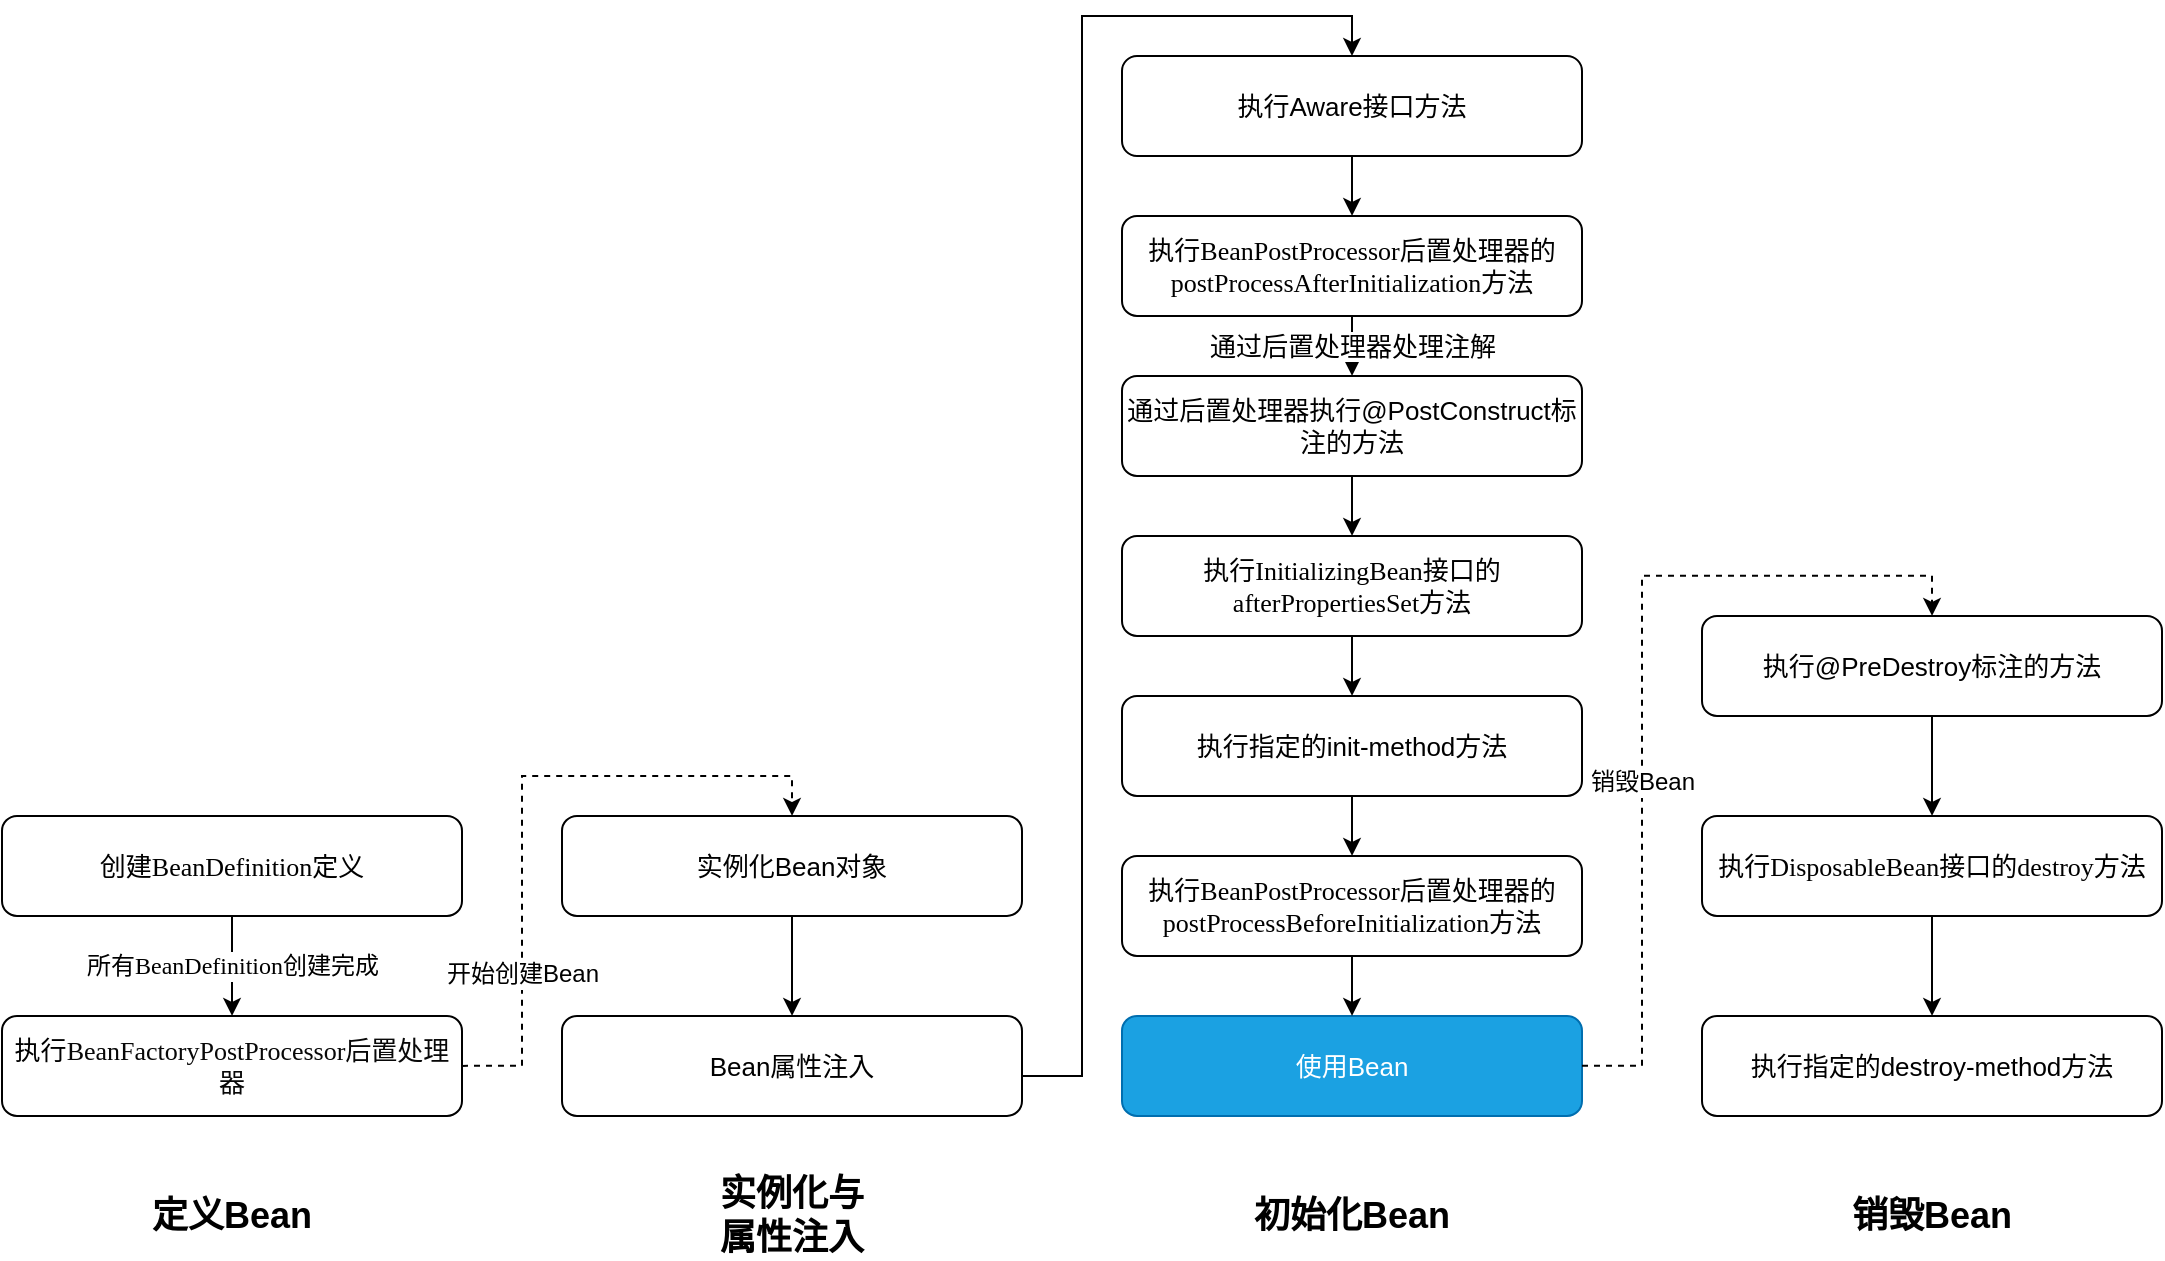 <mxfile version="14.5.1" type="device"><diagram id="um9f0TSRtyoCyNL8nGaq" name="第 1 页"><mxGraphModel dx="1086" dy="806" grid="1" gridSize="10" guides="1" tooltips="1" connect="1" arrows="1" fold="1" page="1" pageScale="1" pageWidth="1200" pageHeight="1600" math="0" shadow="0"><root><mxCell id="0"/><mxCell id="1" parent="0"/><mxCell id="6fqQ_DyfQkU9fbYHyVP5-4" value="实例化Bean对象" style="rounded=1;whiteSpace=wrap;html=1;fontSize=13;" parent="1" vertex="1"><mxGeometry x="320" y="469.94" width="230" height="50" as="geometry"/></mxCell><mxCell id="6fqQ_DyfQkU9fbYHyVP5-6" value="Bean属性注入" style="rounded=1;whiteSpace=wrap;html=1;fontSize=13;" parent="1" vertex="1"><mxGeometry x="320" y="569.94" width="230" height="50" as="geometry"/></mxCell><mxCell id="6fqQ_DyfQkU9fbYHyVP5-7" value="" style="edgeStyle=orthogonalEdgeStyle;rounded=0;orthogonalLoop=1;jettySize=auto;html=1;fontSize=13;" parent="1" source="6fqQ_DyfQkU9fbYHyVP5-4" target="6fqQ_DyfQkU9fbYHyVP5-6" edge="1"><mxGeometry relative="1" as="geometry"/></mxCell><mxCell id="6fqQ_DyfQkU9fbYHyVP5-32" style="edgeStyle=orthogonalEdgeStyle;rounded=0;orthogonalLoop=1;jettySize=auto;html=1;entryX=0.5;entryY=0;entryDx=0;entryDy=0;fontSize=12;" parent="1" source="6fqQ_DyfQkU9fbYHyVP5-8" target="6fqQ_DyfQkU9fbYHyVP5-10" edge="1"><mxGeometry relative="1" as="geometry"/></mxCell><mxCell id="6fqQ_DyfQkU9fbYHyVP5-8" value="执行Aware接口方法" style="rounded=1;whiteSpace=wrap;html=1;fontSize=13;" parent="1" vertex="1"><mxGeometry x="600" y="90" width="230" height="50" as="geometry"/></mxCell><mxCell id="6fqQ_DyfQkU9fbYHyVP5-9" value="" style="edgeStyle=orthogonalEdgeStyle;rounded=0;orthogonalLoop=1;jettySize=auto;html=1;fontSize=13;" parent="1" source="6fqQ_DyfQkU9fbYHyVP5-6" target="6fqQ_DyfQkU9fbYHyVP5-8" edge="1"><mxGeometry relative="1" as="geometry"><Array as="points"><mxPoint x="580" y="600"/><mxPoint x="580" y="70"/><mxPoint x="715" y="70"/></Array></mxGeometry></mxCell><mxCell id="6fqQ_DyfQkU9fbYHyVP5-10" value="执行&lt;span style=&quot;background-color: rgb(255, 255, 255); font-family: &amp;quot;jetbrains mono&amp;quot;; font-size: 13px;&quot;&gt;BeanPostProcessor后置处理器的&lt;/span&gt;&lt;font face=&quot;jetbrains mono&quot; style=&quot;font-size: 13px;&quot;&gt;&lt;span style=&quot;font-size: 13px;&quot;&gt;postProcessAfterInitialization方法&lt;/span&gt;&lt;/font&gt;" style="rounded=1;whiteSpace=wrap;html=1;fontSize=13;" parent="1" vertex="1"><mxGeometry x="600" y="169.94" width="230" height="50" as="geometry"/></mxCell><mxCell id="6fqQ_DyfQkU9fbYHyVP5-12" value="通过后置处理器执行@PostConstruct标注的方法" style="rounded=1;whiteSpace=wrap;html=1;fontSize=13;" parent="1" vertex="1"><mxGeometry x="600" y="249.94" width="230" height="50" as="geometry"/></mxCell><mxCell id="6fqQ_DyfQkU9fbYHyVP5-15" value="通过后置处理器处理注解" style="edgeStyle=orthogonalEdgeStyle;rounded=0;orthogonalLoop=1;jettySize=auto;html=1;entryX=0.5;entryY=0;entryDx=0;entryDy=0;fontSize=13;" parent="1" source="6fqQ_DyfQkU9fbYHyVP5-10" target="6fqQ_DyfQkU9fbYHyVP5-12" edge="1"><mxGeometry relative="1" as="geometry"/></mxCell><mxCell id="6fqQ_DyfQkU9fbYHyVP5-13" value="执行指定的init-method方法" style="rounded=1;whiteSpace=wrap;html=1;fontSize=13;" parent="1" vertex="1"><mxGeometry x="600" y="409.94" width="230" height="50" as="geometry"/></mxCell><mxCell id="6fqQ_DyfQkU9fbYHyVP5-16" value="执行&lt;span style=&quot;background-color: rgb(255, 255, 255); font-family: &amp;quot;jetbrains mono&amp;quot;; font-size: 13px;&quot;&gt;BeanPostProcessor后置处理器的&lt;/span&gt;&lt;font face=&quot;jetbrains mono&quot; style=&quot;font-size: 13px;&quot;&gt;&lt;span style=&quot;font-size: 13px;&quot;&gt;postProcessBeforeInitialization方法&lt;/span&gt;&lt;/font&gt;" style="rounded=1;whiteSpace=wrap;html=1;fontSize=13;" parent="1" vertex="1"><mxGeometry x="600" y="489.94" width="230" height="50" as="geometry"/></mxCell><mxCell id="6fqQ_DyfQkU9fbYHyVP5-18" style="edgeStyle=orthogonalEdgeStyle;rounded=0;orthogonalLoop=1;jettySize=auto;html=1;fontSize=13;" parent="1" source="6fqQ_DyfQkU9fbYHyVP5-13" target="6fqQ_DyfQkU9fbYHyVP5-16" edge="1"><mxGeometry relative="1" as="geometry"/></mxCell><mxCell id="6fqQ_DyfQkU9fbYHyVP5-19" value="使用Bean" style="rounded=1;whiteSpace=wrap;html=1;fontSize=13;fillColor=#1ba1e2;strokeColor=#006EAF;fontColor=#ffffff;" parent="1" vertex="1"><mxGeometry x="600" y="569.94" width="230" height="50" as="geometry"/></mxCell><mxCell id="6fqQ_DyfQkU9fbYHyVP5-21" style="edgeStyle=orthogonalEdgeStyle;rounded=0;orthogonalLoop=1;jettySize=auto;html=1;entryX=0.5;entryY=0;entryDx=0;entryDy=0;fontSize=13;" parent="1" source="6fqQ_DyfQkU9fbYHyVP5-16" target="6fqQ_DyfQkU9fbYHyVP5-19" edge="1"><mxGeometry relative="1" as="geometry"/></mxCell><mxCell id="6fqQ_DyfQkU9fbYHyVP5-28" value="" style="edgeStyle=orthogonalEdgeStyle;rounded=0;orthogonalLoop=1;jettySize=auto;html=1;fontSize=12;" parent="1" source="6fqQ_DyfQkU9fbYHyVP5-27" target="6fqQ_DyfQkU9fbYHyVP5-13" edge="1"><mxGeometry relative="1" as="geometry"/></mxCell><mxCell id="6fqQ_DyfQkU9fbYHyVP5-27" value="&lt;span&gt;执行&lt;/span&gt;&lt;span style=&quot;background-color: rgb(255 , 255 , 255) ; font-family: &amp;#34;jetbrains mono&amp;#34;&quot;&gt;InitializingBean接口&lt;/span&gt;&lt;span style=&quot;background-color: rgb(255 , 255 , 255) ; font-family: &amp;#34;jetbrains mono&amp;#34;&quot;&gt;的&lt;/span&gt;&lt;font face=&quot;jetbrains mono&quot;&gt;afterPropertiesSet方法&lt;/font&gt;" style="rounded=1;whiteSpace=wrap;html=1;fontSize=13;" parent="1" vertex="1"><mxGeometry x="600" y="329.94" width="230" height="50" as="geometry"/></mxCell><mxCell id="6fqQ_DyfQkU9fbYHyVP5-17" style="edgeStyle=orthogonalEdgeStyle;rounded=0;orthogonalLoop=1;jettySize=auto;html=1;entryX=0.5;entryY=0;entryDx=0;entryDy=0;fontSize=13;" parent="1" source="6fqQ_DyfQkU9fbYHyVP5-12" target="6fqQ_DyfQkU9fbYHyVP5-27" edge="1"><mxGeometry relative="1" as="geometry"/></mxCell><mxCell id="6fqQ_DyfQkU9fbYHyVP5-5" value="开始创建Bean" style="edgeStyle=orthogonalEdgeStyle;rounded=0;orthogonalLoop=1;jettySize=auto;html=1;dashed=1;fontSize=12;exitX=1;exitY=0.5;exitDx=0;exitDy=0;" parent="1" source="6fqQ_DyfQkU9fbYHyVP5-2" target="6fqQ_DyfQkU9fbYHyVP5-4" edge="1"><mxGeometry x="-0.546" relative="1" as="geometry"><Array as="points"><mxPoint x="300" y="595"/><mxPoint x="300" y="450"/><mxPoint x="435" y="450"/></Array><mxPoint y="-1" as="offset"/></mxGeometry></mxCell><mxCell id="6fqQ_DyfQkU9fbYHyVP5-20" value="执行&lt;span style=&quot;background-color: rgb(255, 255, 255); font-family: &amp;quot;jetbrains mono&amp;quot;; font-size: 13px;&quot;&gt;DisposableBean&lt;/span&gt;&lt;span style=&quot;background-color: rgb(255, 255, 255); font-family: &amp;quot;jetbrains mono&amp;quot;; font-size: 13px;&quot;&gt;接口&lt;/span&gt;&lt;span style=&quot;background-color: rgb(255, 255, 255); font-family: &amp;quot;jetbrains mono&amp;quot;; font-size: 13px;&quot;&gt;的&lt;/span&gt;&lt;font face=&quot;jetbrains mono&quot; style=&quot;font-size: 13px;&quot;&gt;&lt;span style=&quot;font-size: 13px;&quot;&gt;destroy方法&lt;/span&gt;&lt;/font&gt;" style="rounded=1;whiteSpace=wrap;html=1;fontSize=13;" parent="1" vertex="1"><mxGeometry x="890" y="469.94" width="230" height="50" as="geometry"/></mxCell><mxCell id="6fqQ_DyfQkU9fbYHyVP5-23" value="执行指定的destroy-method方法" style="rounded=1;whiteSpace=wrap;html=1;fontSize=13;" parent="1" vertex="1"><mxGeometry x="890" y="569.94" width="230" height="50" as="geometry"/></mxCell><mxCell id="6fqQ_DyfQkU9fbYHyVP5-24" style="edgeStyle=orthogonalEdgeStyle;rounded=0;orthogonalLoop=1;jettySize=auto;html=1;fontSize=13;" parent="1" source="6fqQ_DyfQkU9fbYHyVP5-20" target="6fqQ_DyfQkU9fbYHyVP5-23" edge="1"><mxGeometry relative="1" as="geometry"/></mxCell><mxCell id="6fqQ_DyfQkU9fbYHyVP5-26" value="" style="edgeStyle=orthogonalEdgeStyle;rounded=0;orthogonalLoop=1;jettySize=auto;html=1;fontSize=12;" parent="1" source="6fqQ_DyfQkU9fbYHyVP5-25" target="6fqQ_DyfQkU9fbYHyVP5-20" edge="1"><mxGeometry relative="1" as="geometry"/></mxCell><mxCell id="6fqQ_DyfQkU9fbYHyVP5-25" value="执行@PreDestroy标注的方法" style="rounded=1;whiteSpace=wrap;html=1;fontSize=13;" parent="1" vertex="1"><mxGeometry x="890" y="369.94" width="230" height="50" as="geometry"/></mxCell><mxCell id="6fqQ_DyfQkU9fbYHyVP5-22" value="销毁Bean" style="edgeStyle=orthogonalEdgeStyle;rounded=0;orthogonalLoop=1;jettySize=auto;html=1;entryX=0.5;entryY=0;entryDx=0;entryDy=0;dashed=1;fontSize=12;" parent="1" source="6fqQ_DyfQkU9fbYHyVP5-19" target="6fqQ_DyfQkU9fbYHyVP5-25" edge="1"><mxGeometry x="-0.218" relative="1" as="geometry"><mxPoint as="offset"/></mxGeometry></mxCell><mxCell id="6fqQ_DyfQkU9fbYHyVP5-1" value="创建&lt;span style=&quot;background-color: rgb(255, 255, 255); font-family: &amp;quot;jetbrains mono&amp;quot;; font-size: 13px;&quot;&gt;BeanDefinition定义&lt;/span&gt;" style="rounded=1;whiteSpace=wrap;html=1;fontSize=13;" parent="1" vertex="1"><mxGeometry x="40" y="469.94" width="230" height="50" as="geometry"/></mxCell><mxCell id="6fqQ_DyfQkU9fbYHyVP5-2" value="执行&lt;span style=&quot;background-color: rgb(255, 255, 255); color: rgb(8, 8, 8); font-family: &amp;quot;jetbrains mono&amp;quot;; font-size: 13px;&quot;&gt;BeanFactoryPostProcessor后置处理器&lt;/span&gt;" style="rounded=1;whiteSpace=wrap;html=1;fontSize=13;" parent="1" vertex="1"><mxGeometry x="40" y="569.94" width="230" height="50" as="geometry"/></mxCell><mxCell id="6fqQ_DyfQkU9fbYHyVP5-3" value="所有&lt;span style=&quot;font-family: &amp;quot;jetbrains mono&amp;quot;; font-size: 12px;&quot;&gt;BeanDefinition创建完成&lt;/span&gt;" style="edgeStyle=orthogonalEdgeStyle;rounded=0;orthogonalLoop=1;jettySize=auto;html=1;fontSize=12;" parent="1" source="6fqQ_DyfQkU9fbYHyVP5-1" target="6fqQ_DyfQkU9fbYHyVP5-2" edge="1"><mxGeometry x="50" y="319.94" as="geometry"><mxPoint as="offset"/></mxGeometry></mxCell><mxCell id="6fqQ_DyfQkU9fbYHyVP5-33" value="&lt;b&gt;&lt;font style=&quot;font-size: 18px&quot;&gt;定义Bean&lt;/font&gt;&lt;/b&gt;" style="text;html=1;strokeColor=none;fillColor=none;align=center;verticalAlign=middle;whiteSpace=wrap;rounded=0;fontSize=12;" parent="1" vertex="1"><mxGeometry x="110" y="659.94" width="90" height="20" as="geometry"/></mxCell><mxCell id="6fqQ_DyfQkU9fbYHyVP5-34" value="&lt;b&gt;&lt;font style=&quot;font-size: 18px&quot;&gt;实例化与属性注入&lt;/font&gt;&lt;/b&gt;" style="text;html=1;strokeColor=none;fillColor=none;align=center;verticalAlign=middle;whiteSpace=wrap;rounded=0;fontSize=12;" parent="1" vertex="1"><mxGeometry x="390" y="659.94" width="90" height="20" as="geometry"/></mxCell><mxCell id="6fqQ_DyfQkU9fbYHyVP5-35" value="&lt;b&gt;&lt;font style=&quot;font-size: 18px&quot;&gt;初始化Bean&lt;/font&gt;&lt;/b&gt;" style="text;html=1;strokeColor=none;fillColor=none;align=center;verticalAlign=middle;whiteSpace=wrap;rounded=0;fontSize=12;" parent="1" vertex="1"><mxGeometry x="660" y="659.94" width="110" height="20" as="geometry"/></mxCell><mxCell id="6fqQ_DyfQkU9fbYHyVP5-36" value="&lt;span style=&quot;font-size: 18px&quot;&gt;&lt;b&gt;销毁Bean&lt;/b&gt;&lt;/span&gt;" style="text;html=1;strokeColor=none;fillColor=none;align=center;verticalAlign=middle;whiteSpace=wrap;rounded=0;fontSize=12;" parent="1" vertex="1"><mxGeometry x="960" y="659.94" width="90" height="20" as="geometry"/></mxCell></root></mxGraphModel></diagram></mxfile>